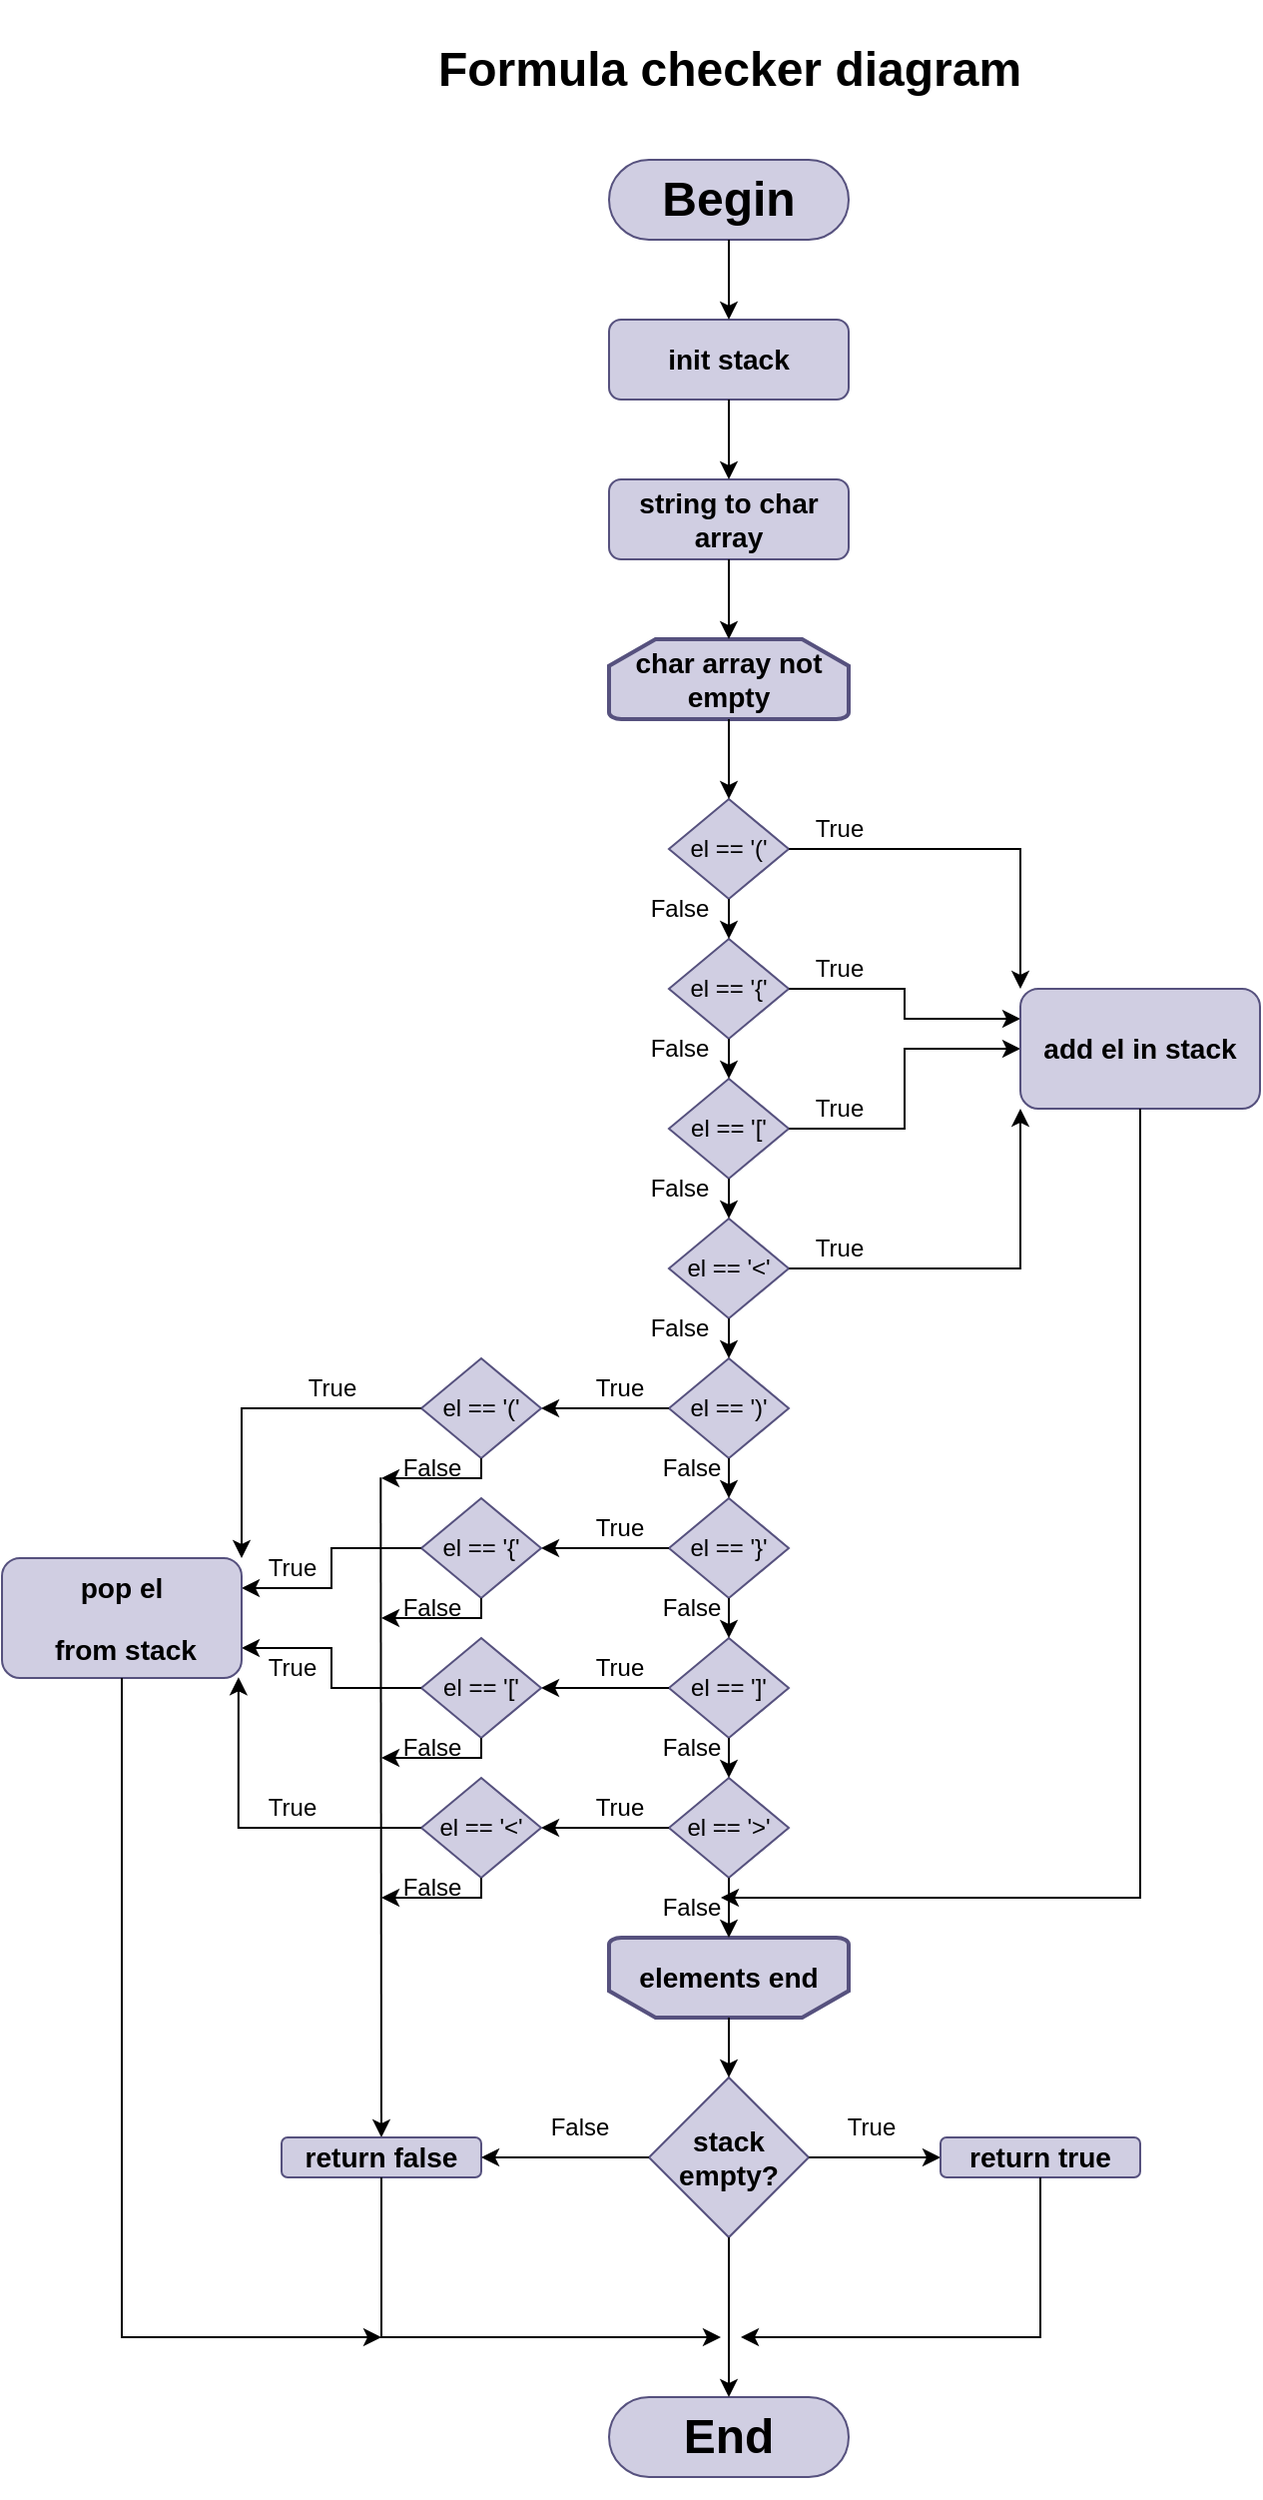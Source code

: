 <mxfile version="24.0.4" type="device">
  <diagram id="23iRSUPoRavnBvh4doch" name="Page-1">
    <mxGraphModel dx="1434" dy="836" grid="1" gridSize="10" guides="1" tooltips="1" connect="1" arrows="1" fold="1" page="1" pageScale="1" pageWidth="827" pageHeight="1169" math="0" shadow="0">
      <root>
        <mxCell id="0" />
        <mxCell id="1" parent="0" />
        <mxCell id="_t8i46wOCVmMyf0LaflK-1" value="&lt;h1&gt;Begin&lt;/h1&gt;" style="rounded=1;whiteSpace=wrap;html=1;fillColor=#d0cee2;strokeColor=#56517e;arcSize=50;" parent="1" vertex="1">
          <mxGeometry x="354" y="80" width="120" height="40" as="geometry" />
        </mxCell>
        <mxCell id="_t8i46wOCVmMyf0LaflK-2" value="&lt;h3&gt;init stack&lt;/h3&gt;" style="rounded=1;whiteSpace=wrap;html=1;fillColor=#d0cee2;strokeColor=#56517e;" parent="1" vertex="1">
          <mxGeometry x="354" y="160" width="120" height="40" as="geometry" />
        </mxCell>
        <mxCell id="_t8i46wOCVmMyf0LaflK-3" value="&lt;h3&gt;char array not empty&lt;/h3&gt;" style="strokeWidth=2;html=1;shape=mxgraph.flowchart.loop_limit;whiteSpace=wrap;fillColor=#d0cee2;strokeColor=#56517e;" parent="1" vertex="1">
          <mxGeometry x="354" y="320" width="120" height="40" as="geometry" />
        </mxCell>
        <mxCell id="_t8i46wOCVmMyf0LaflK-4" value="&lt;h3&gt;elements end&lt;/h3&gt;" style="strokeWidth=2;html=1;shape=mxgraph.flowchart.loop_limit;whiteSpace=wrap;direction=west;flipH=0;flipV=0;fillColor=#d0cee2;strokeColor=#56517e;" parent="1" vertex="1">
          <mxGeometry x="354" y="970" width="120" height="40" as="geometry" />
        </mxCell>
        <mxCell id="_t8i46wOCVmMyf0LaflK-5" value="&lt;h3&gt;string to char array&lt;/h3&gt;" style="rounded=1;whiteSpace=wrap;html=1;fillColor=#d0cee2;strokeColor=#56517e;" parent="1" vertex="1">
          <mxGeometry x="354" y="240" width="120" height="40" as="geometry" />
        </mxCell>
        <mxCell id="_t8i46wOCVmMyf0LaflK-6" value="&lt;h1&gt;End&lt;/h1&gt;" style="rounded=1;whiteSpace=wrap;html=1;fillColor=#d0cee2;strokeColor=#56517e;arcSize=50;" parent="1" vertex="1">
          <mxGeometry x="354" y="1200" width="120" height="40" as="geometry" />
        </mxCell>
        <mxCell id="_t8i46wOCVmMyf0LaflK-7" value="el == &#39;(&#39;" style="rhombus;whiteSpace=wrap;html=1;fillColor=#d0cee2;strokeColor=#56517e;" parent="1" vertex="1">
          <mxGeometry x="384" y="400" width="60" height="50" as="geometry" />
        </mxCell>
        <mxCell id="_t8i46wOCVmMyf0LaflK-8" value="el == &#39;{&#39;" style="rhombus;whiteSpace=wrap;html=1;fillColor=#d0cee2;strokeColor=#56517e;" parent="1" vertex="1">
          <mxGeometry x="384" y="470" width="60" height="50" as="geometry" />
        </mxCell>
        <mxCell id="_t8i46wOCVmMyf0LaflK-9" value="el == &#39;[&#39;" style="rhombus;whiteSpace=wrap;html=1;fillColor=#d0cee2;strokeColor=#56517e;" parent="1" vertex="1">
          <mxGeometry x="384" y="540" width="60" height="50" as="geometry" />
        </mxCell>
        <mxCell id="_t8i46wOCVmMyf0LaflK-10" value="el == &#39;&amp;lt;&#39;" style="rhombus;whiteSpace=wrap;html=1;fillColor=#d0cee2;strokeColor=#56517e;" parent="1" vertex="1">
          <mxGeometry x="384" y="610" width="60" height="50" as="geometry" />
        </mxCell>
        <mxCell id="_t8i46wOCVmMyf0LaflK-11" value="el == &#39;)&#39;" style="rhombus;whiteSpace=wrap;html=1;fillColor=#d0cee2;strokeColor=#56517e;" parent="1" vertex="1">
          <mxGeometry x="384" y="680" width="60" height="50" as="geometry" />
        </mxCell>
        <mxCell id="_t8i46wOCVmMyf0LaflK-12" value="el == &#39;}&#39;" style="rhombus;whiteSpace=wrap;html=1;fillColor=#d0cee2;strokeColor=#56517e;" parent="1" vertex="1">
          <mxGeometry x="384" y="750" width="60" height="50" as="geometry" />
        </mxCell>
        <mxCell id="_t8i46wOCVmMyf0LaflK-13" value="el == &#39;]&#39;" style="rhombus;whiteSpace=wrap;html=1;fillColor=#d0cee2;strokeColor=#56517e;" parent="1" vertex="1">
          <mxGeometry x="384" y="820" width="60" height="50" as="geometry" />
        </mxCell>
        <mxCell id="_t8i46wOCVmMyf0LaflK-14" value="el == &#39;&amp;gt;&#39;" style="rhombus;whiteSpace=wrap;html=1;fillColor=#d0cee2;strokeColor=#56517e;" parent="1" vertex="1">
          <mxGeometry x="384" y="890" width="60" height="50" as="geometry" />
        </mxCell>
        <mxCell id="_t8i46wOCVmMyf0LaflK-15" value="" style="endArrow=classic;html=1;rounded=0;exitX=0.5;exitY=1;exitDx=0;exitDy=0;entryX=0.5;entryY=0;entryDx=0;entryDy=0;" parent="1" source="_t8i46wOCVmMyf0LaflK-7" target="_t8i46wOCVmMyf0LaflK-8" edge="1">
          <mxGeometry width="50" height="50" relative="1" as="geometry">
            <mxPoint x="420" y="570" as="sourcePoint" />
            <mxPoint x="470" y="520" as="targetPoint" />
          </mxGeometry>
        </mxCell>
        <mxCell id="_t8i46wOCVmMyf0LaflK-16" value="" style="endArrow=classic;html=1;rounded=0;exitX=0.5;exitY=1;exitDx=0;exitDy=0;entryX=0.5;entryY=0;entryDx=0;entryDy=0;" parent="1" source="_t8i46wOCVmMyf0LaflK-8" target="_t8i46wOCVmMyf0LaflK-9" edge="1">
          <mxGeometry width="50" height="50" relative="1" as="geometry">
            <mxPoint x="420" y="570" as="sourcePoint" />
            <mxPoint x="470" y="520" as="targetPoint" />
          </mxGeometry>
        </mxCell>
        <mxCell id="_t8i46wOCVmMyf0LaflK-17" value="" style="endArrow=classic;html=1;rounded=0;exitX=0.5;exitY=1;exitDx=0;exitDy=0;" parent="1" source="_t8i46wOCVmMyf0LaflK-9" target="_t8i46wOCVmMyf0LaflK-10" edge="1">
          <mxGeometry width="50" height="50" relative="1" as="geometry">
            <mxPoint x="420" y="570" as="sourcePoint" />
            <mxPoint x="470" y="520" as="targetPoint" />
          </mxGeometry>
        </mxCell>
        <mxCell id="_t8i46wOCVmMyf0LaflK-20" value="" style="endArrow=classic;html=1;rounded=0;exitX=0.5;exitY=1;exitDx=0;exitDy=0;entryX=0.5;entryY=0;entryDx=0;entryDy=0;" parent="1" source="_t8i46wOCVmMyf0LaflK-10" target="_t8i46wOCVmMyf0LaflK-11" edge="1">
          <mxGeometry width="50" height="50" relative="1" as="geometry">
            <mxPoint x="420" y="660" as="sourcePoint" />
            <mxPoint x="470" y="610" as="targetPoint" />
          </mxGeometry>
        </mxCell>
        <mxCell id="_t8i46wOCVmMyf0LaflK-21" value="" style="endArrow=classic;html=1;rounded=0;exitX=0.5;exitY=1;exitDx=0;exitDy=0;entryX=0.5;entryY=0;entryDx=0;entryDy=0;" parent="1" source="_t8i46wOCVmMyf0LaflK-11" target="_t8i46wOCVmMyf0LaflK-12" edge="1">
          <mxGeometry width="50" height="50" relative="1" as="geometry">
            <mxPoint x="420" y="660" as="sourcePoint" />
            <mxPoint x="470" y="610" as="targetPoint" />
          </mxGeometry>
        </mxCell>
        <mxCell id="_t8i46wOCVmMyf0LaflK-22" value="" style="endArrow=classic;html=1;rounded=0;exitX=0.5;exitY=1;exitDx=0;exitDy=0;entryX=0.5;entryY=0;entryDx=0;entryDy=0;" parent="1" source="_t8i46wOCVmMyf0LaflK-12" target="_t8i46wOCVmMyf0LaflK-13" edge="1">
          <mxGeometry width="50" height="50" relative="1" as="geometry">
            <mxPoint x="420" y="660" as="sourcePoint" />
            <mxPoint x="470" y="610" as="targetPoint" />
          </mxGeometry>
        </mxCell>
        <mxCell id="_t8i46wOCVmMyf0LaflK-23" value="" style="endArrow=classic;html=1;rounded=0;exitX=0.5;exitY=1;exitDx=0;exitDy=0;" parent="1" source="_t8i46wOCVmMyf0LaflK-13" target="_t8i46wOCVmMyf0LaflK-14" edge="1">
          <mxGeometry width="50" height="50" relative="1" as="geometry">
            <mxPoint x="420" y="900" as="sourcePoint" />
            <mxPoint x="470" y="850" as="targetPoint" />
          </mxGeometry>
        </mxCell>
        <mxCell id="_t8i46wOCVmMyf0LaflK-24" value="" style="endArrow=classic;html=1;rounded=0;exitX=0.5;exitY=1;exitDx=0;exitDy=0;exitPerimeter=0;" parent="1" source="_t8i46wOCVmMyf0LaflK-3" target="_t8i46wOCVmMyf0LaflK-7" edge="1">
          <mxGeometry width="50" height="50" relative="1" as="geometry">
            <mxPoint x="400" y="550" as="sourcePoint" />
            <mxPoint x="450" y="500" as="targetPoint" />
          </mxGeometry>
        </mxCell>
        <mxCell id="_t8i46wOCVmMyf0LaflK-25" value="" style="endArrow=classic;html=1;rounded=0;exitX=1;exitY=0.5;exitDx=0;exitDy=0;entryX=0;entryY=0;entryDx=0;entryDy=0;edgeStyle=orthogonalEdgeStyle;" parent="1" source="_t8i46wOCVmMyf0LaflK-7" target="_t8i46wOCVmMyf0LaflK-37" edge="1">
          <mxGeometry width="50" height="50" relative="1" as="geometry">
            <mxPoint x="400" y="550" as="sourcePoint" />
            <mxPoint x="520" y="425" as="targetPoint" />
          </mxGeometry>
        </mxCell>
        <mxCell id="_t8i46wOCVmMyf0LaflK-26" value="" style="endArrow=classic;html=1;rounded=0;exitX=1;exitY=0.5;exitDx=0;exitDy=0;entryX=0;entryY=0.25;entryDx=0;entryDy=0;edgeStyle=orthogonalEdgeStyle;" parent="1" source="_t8i46wOCVmMyf0LaflK-8" target="_t8i46wOCVmMyf0LaflK-37" edge="1">
          <mxGeometry width="50" height="50" relative="1" as="geometry">
            <mxPoint x="454" y="435" as="sourcePoint" />
            <mxPoint x="520" y="495" as="targetPoint" />
          </mxGeometry>
        </mxCell>
        <mxCell id="_t8i46wOCVmMyf0LaflK-27" value="" style="endArrow=classic;html=1;rounded=0;exitX=1;exitY=0.5;exitDx=0;exitDy=0;edgeStyle=orthogonalEdgeStyle;" parent="1" source="_t8i46wOCVmMyf0LaflK-9" target="_t8i46wOCVmMyf0LaflK-37" edge="1">
          <mxGeometry width="50" height="50" relative="1" as="geometry">
            <mxPoint x="454" y="505" as="sourcePoint" />
            <mxPoint x="520" y="565" as="targetPoint" />
          </mxGeometry>
        </mxCell>
        <mxCell id="_t8i46wOCVmMyf0LaflK-28" value="" style="endArrow=classic;html=1;rounded=0;exitX=1;exitY=0.5;exitDx=0;exitDy=0;entryX=0;entryY=1;entryDx=0;entryDy=0;edgeStyle=orthogonalEdgeStyle;" parent="1" source="_t8i46wOCVmMyf0LaflK-10" target="_t8i46wOCVmMyf0LaflK-37" edge="1">
          <mxGeometry width="50" height="50" relative="1" as="geometry">
            <mxPoint x="454" y="575" as="sourcePoint" />
            <mxPoint x="520" y="635" as="targetPoint" />
          </mxGeometry>
        </mxCell>
        <mxCell id="_t8i46wOCVmMyf0LaflK-29" value="False" style="text;html=1;align=center;verticalAlign=middle;resizable=0;points=[];autosize=1;strokeColor=none;fillColor=none;" parent="1" vertex="1">
          <mxGeometry x="364" y="440" width="50" height="30" as="geometry" />
        </mxCell>
        <mxCell id="_t8i46wOCVmMyf0LaflK-30" value="True" style="text;html=1;align=center;verticalAlign=middle;resizable=0;points=[];autosize=1;strokeColor=none;fillColor=none;" parent="1" vertex="1">
          <mxGeometry x="444" y="400" width="50" height="30" as="geometry" />
        </mxCell>
        <mxCell id="_t8i46wOCVmMyf0LaflK-31" value="True" style="text;html=1;align=center;verticalAlign=middle;resizable=0;points=[];autosize=1;strokeColor=none;fillColor=none;" parent="1" vertex="1">
          <mxGeometry x="444" y="470" width="50" height="30" as="geometry" />
        </mxCell>
        <mxCell id="_t8i46wOCVmMyf0LaflK-32" value="True" style="text;html=1;align=center;verticalAlign=middle;resizable=0;points=[];autosize=1;strokeColor=none;fillColor=none;" parent="1" vertex="1">
          <mxGeometry x="444" y="540" width="50" height="30" as="geometry" />
        </mxCell>
        <mxCell id="_t8i46wOCVmMyf0LaflK-33" value="True" style="text;html=1;align=center;verticalAlign=middle;resizable=0;points=[];autosize=1;strokeColor=none;fillColor=none;" parent="1" vertex="1">
          <mxGeometry x="444" y="610" width="50" height="30" as="geometry" />
        </mxCell>
        <mxCell id="_t8i46wOCVmMyf0LaflK-34" value="False" style="text;html=1;align=center;verticalAlign=middle;resizable=0;points=[];autosize=1;strokeColor=none;fillColor=none;" parent="1" vertex="1">
          <mxGeometry x="364" y="510" width="50" height="30" as="geometry" />
        </mxCell>
        <mxCell id="_t8i46wOCVmMyf0LaflK-35" value="False" style="text;html=1;align=center;verticalAlign=middle;resizable=0;points=[];autosize=1;strokeColor=none;fillColor=none;" parent="1" vertex="1">
          <mxGeometry x="364" y="580" width="50" height="30" as="geometry" />
        </mxCell>
        <mxCell id="_t8i46wOCVmMyf0LaflK-36" value="False" style="text;html=1;align=center;verticalAlign=middle;resizable=0;points=[];autosize=1;strokeColor=none;fillColor=none;" parent="1" vertex="1">
          <mxGeometry x="364" y="650" width="50" height="30" as="geometry" />
        </mxCell>
        <mxCell id="_t8i46wOCVmMyf0LaflK-37" value="&lt;h3&gt;add el in stack&lt;/h3&gt;" style="rounded=1;whiteSpace=wrap;html=1;fillColor=#d0cee2;strokeColor=#56517e;" parent="1" vertex="1">
          <mxGeometry x="560" y="495" width="120" height="60" as="geometry" />
        </mxCell>
        <mxCell id="_t8i46wOCVmMyf0LaflK-38" value="" style="endArrow=classic;html=1;rounded=0;exitX=0.5;exitY=1;exitDx=0;exitDy=0;" parent="1" source="_t8i46wOCVmMyf0LaflK-37" edge="1">
          <mxGeometry width="50" height="50" relative="1" as="geometry">
            <mxPoint x="400" y="820" as="sourcePoint" />
            <mxPoint x="410" y="950" as="targetPoint" />
            <Array as="points">
              <mxPoint x="620" y="950" />
            </Array>
          </mxGeometry>
        </mxCell>
        <mxCell id="_t8i46wOCVmMyf0LaflK-39" value="False" style="text;html=1;align=center;verticalAlign=middle;resizable=0;points=[];autosize=1;strokeColor=none;fillColor=none;" parent="1" vertex="1">
          <mxGeometry x="370" y="720" width="50" height="30" as="geometry" />
        </mxCell>
        <mxCell id="_t8i46wOCVmMyf0LaflK-40" value="False" style="text;html=1;align=center;verticalAlign=middle;resizable=0;points=[];autosize=1;strokeColor=none;fillColor=none;" parent="1" vertex="1">
          <mxGeometry x="370" y="790" width="50" height="30" as="geometry" />
        </mxCell>
        <mxCell id="_t8i46wOCVmMyf0LaflK-41" value="False" style="text;html=1;align=center;verticalAlign=middle;resizable=0;points=[];autosize=1;strokeColor=none;fillColor=none;" parent="1" vertex="1">
          <mxGeometry x="370" y="860" width="50" height="30" as="geometry" />
        </mxCell>
        <mxCell id="_t8i46wOCVmMyf0LaflK-42" value="False" style="text;html=1;align=center;verticalAlign=middle;resizable=0;points=[];autosize=1;strokeColor=none;fillColor=none;" parent="1" vertex="1">
          <mxGeometry x="370" y="940" width="50" height="30" as="geometry" />
        </mxCell>
        <mxCell id="_t8i46wOCVmMyf0LaflK-43" value="" style="endArrow=classic;html=1;rounded=0;entryX=0.5;entryY=1;entryDx=0;entryDy=0;entryPerimeter=0;" parent="1" source="_t8i46wOCVmMyf0LaflK-14" target="_t8i46wOCVmMyf0LaflK-4" edge="1">
          <mxGeometry width="50" height="50" relative="1" as="geometry">
            <mxPoint x="530" y="920" as="sourcePoint" />
            <mxPoint x="450" y="910" as="targetPoint" />
          </mxGeometry>
        </mxCell>
        <mxCell id="_t8i46wOCVmMyf0LaflK-46" value="" style="endArrow=classic;html=1;rounded=0;exitX=0.5;exitY=1;exitDx=0;exitDy=0;entryX=0.5;entryY=0;entryDx=0;entryDy=0;entryPerimeter=0;" parent="1" source="_t8i46wOCVmMyf0LaflK-5" target="_t8i46wOCVmMyf0LaflK-3" edge="1">
          <mxGeometry width="50" height="50" relative="1" as="geometry">
            <mxPoint x="370" y="360" as="sourcePoint" />
            <mxPoint x="420" y="310" as="targetPoint" />
          </mxGeometry>
        </mxCell>
        <mxCell id="_t8i46wOCVmMyf0LaflK-47" value="" style="endArrow=classic;html=1;rounded=0;exitX=0.5;exitY=1;exitDx=0;exitDy=0;" parent="1" source="_t8i46wOCVmMyf0LaflK-2" edge="1">
          <mxGeometry width="50" height="50" relative="1" as="geometry">
            <mxPoint x="370" y="360" as="sourcePoint" />
            <mxPoint x="414" y="240" as="targetPoint" />
          </mxGeometry>
        </mxCell>
        <mxCell id="_t8i46wOCVmMyf0LaflK-48" value="" style="endArrow=classic;html=1;rounded=0;exitX=0.5;exitY=1;exitDx=0;exitDy=0;entryX=0.5;entryY=0;entryDx=0;entryDy=0;" parent="1" source="_t8i46wOCVmMyf0LaflK-1" target="_t8i46wOCVmMyf0LaflK-2" edge="1">
          <mxGeometry width="50" height="50" relative="1" as="geometry">
            <mxPoint x="370" y="360" as="sourcePoint" />
            <mxPoint x="420" y="310" as="targetPoint" />
          </mxGeometry>
        </mxCell>
        <mxCell id="_t8i46wOCVmMyf0LaflK-49" value="" style="endArrow=classic;html=1;rounded=0;exitX=0;exitY=0.5;exitDx=0;exitDy=0;" parent="1" source="_t8i46wOCVmMyf0LaflK-11" edge="1">
          <mxGeometry width="50" height="50" relative="1" as="geometry">
            <mxPoint x="370" y="780" as="sourcePoint" />
            <mxPoint x="320" y="705" as="targetPoint" />
          </mxGeometry>
        </mxCell>
        <mxCell id="_t8i46wOCVmMyf0LaflK-50" value="" style="endArrow=classic;html=1;rounded=0;exitX=0;exitY=0.5;exitDx=0;exitDy=0;" parent="1" source="_t8i46wOCVmMyf0LaflK-12" edge="1">
          <mxGeometry width="50" height="50" relative="1" as="geometry">
            <mxPoint x="394" y="715" as="sourcePoint" />
            <mxPoint x="320" y="775" as="targetPoint" />
          </mxGeometry>
        </mxCell>
        <mxCell id="_t8i46wOCVmMyf0LaflK-51" value="" style="endArrow=classic;html=1;rounded=0;exitX=0;exitY=0.5;exitDx=0;exitDy=0;" parent="1" source="_t8i46wOCVmMyf0LaflK-13" edge="1">
          <mxGeometry width="50" height="50" relative="1" as="geometry">
            <mxPoint x="394" y="785" as="sourcePoint" />
            <mxPoint x="320" y="845" as="targetPoint" />
          </mxGeometry>
        </mxCell>
        <mxCell id="_t8i46wOCVmMyf0LaflK-52" value="" style="endArrow=classic;html=1;rounded=0;exitX=0;exitY=0.5;exitDx=0;exitDy=0;" parent="1" source="_t8i46wOCVmMyf0LaflK-14" edge="1">
          <mxGeometry width="50" height="50" relative="1" as="geometry">
            <mxPoint x="394" y="855" as="sourcePoint" />
            <mxPoint x="320" y="915" as="targetPoint" />
          </mxGeometry>
        </mxCell>
        <mxCell id="_t8i46wOCVmMyf0LaflK-53" value="True" style="text;html=1;align=center;verticalAlign=middle;resizable=0;points=[];autosize=1;strokeColor=none;fillColor=none;" parent="1" vertex="1">
          <mxGeometry x="334" y="680" width="50" height="30" as="geometry" />
        </mxCell>
        <mxCell id="_t8i46wOCVmMyf0LaflK-54" value="True" style="text;html=1;align=center;verticalAlign=middle;resizable=0;points=[];autosize=1;strokeColor=none;fillColor=none;" parent="1" vertex="1">
          <mxGeometry x="334" y="750" width="50" height="30" as="geometry" />
        </mxCell>
        <mxCell id="_t8i46wOCVmMyf0LaflK-55" value="True" style="text;html=1;align=center;verticalAlign=middle;resizable=0;points=[];autosize=1;strokeColor=none;fillColor=none;" parent="1" vertex="1">
          <mxGeometry x="334" y="820" width="50" height="30" as="geometry" />
        </mxCell>
        <mxCell id="_t8i46wOCVmMyf0LaflK-56" value="True" style="text;html=1;align=center;verticalAlign=middle;resizable=0;points=[];autosize=1;strokeColor=none;fillColor=none;" parent="1" vertex="1">
          <mxGeometry x="334" y="890" width="50" height="30" as="geometry" />
        </mxCell>
        <mxCell id="_t8i46wOCVmMyf0LaflK-57" value="el == &#39;(&#39;" style="rhombus;whiteSpace=wrap;html=1;fillColor=#d0cee2;strokeColor=#56517e;" parent="1" vertex="1">
          <mxGeometry x="260" y="680" width="60" height="50" as="geometry" />
        </mxCell>
        <mxCell id="_t8i46wOCVmMyf0LaflK-58" value="el == &#39;{&#39;" style="rhombus;whiteSpace=wrap;html=1;fillColor=#d0cee2;strokeColor=#56517e;" parent="1" vertex="1">
          <mxGeometry x="260" y="750" width="60" height="50" as="geometry" />
        </mxCell>
        <mxCell id="_t8i46wOCVmMyf0LaflK-59" value="el == &#39;[&#39;" style="rhombus;whiteSpace=wrap;html=1;fillColor=#d0cee2;strokeColor=#56517e;" parent="1" vertex="1">
          <mxGeometry x="260" y="820" width="60" height="50" as="geometry" />
        </mxCell>
        <mxCell id="_t8i46wOCVmMyf0LaflK-60" value="el == &#39;&amp;lt;&#39;" style="rhombus;whiteSpace=wrap;html=1;fillColor=#d0cee2;strokeColor=#56517e;" parent="1" vertex="1">
          <mxGeometry x="260" y="890" width="60" height="50" as="geometry" />
        </mxCell>
        <mxCell id="_t8i46wOCVmMyf0LaflK-61" value="" style="endArrow=classic;html=1;rounded=0;exitX=0.5;exitY=1;exitDx=0;exitDy=0;" parent="1" source="_t8i46wOCVmMyf0LaflK-57" edge="1">
          <mxGeometry width="50" height="50" relative="1" as="geometry">
            <mxPoint x="360" y="840" as="sourcePoint" />
            <mxPoint x="240" y="740" as="targetPoint" />
            <Array as="points">
              <mxPoint x="290" y="740" />
            </Array>
          </mxGeometry>
        </mxCell>
        <mxCell id="_t8i46wOCVmMyf0LaflK-62" value="False" style="text;html=1;align=center;verticalAlign=middle;resizable=0;points=[];autosize=1;strokeColor=none;fillColor=none;" parent="1" vertex="1">
          <mxGeometry x="240" y="720" width="50" height="30" as="geometry" />
        </mxCell>
        <mxCell id="_t8i46wOCVmMyf0LaflK-63" value="" style="endArrow=classic;html=1;rounded=0;exitX=0.5;exitY=1;exitDx=0;exitDy=0;" parent="1" edge="1">
          <mxGeometry width="50" height="50" relative="1" as="geometry">
            <mxPoint x="290" y="800" as="sourcePoint" />
            <mxPoint x="240" y="810" as="targetPoint" />
            <Array as="points">
              <mxPoint x="290" y="810" />
            </Array>
          </mxGeometry>
        </mxCell>
        <mxCell id="_t8i46wOCVmMyf0LaflK-64" value="" style="endArrow=classic;html=1;rounded=0;exitX=0.5;exitY=1;exitDx=0;exitDy=0;" parent="1" edge="1">
          <mxGeometry width="50" height="50" relative="1" as="geometry">
            <mxPoint x="290" y="870" as="sourcePoint" />
            <mxPoint x="240" y="880" as="targetPoint" />
            <Array as="points">
              <mxPoint x="290" y="880" />
            </Array>
          </mxGeometry>
        </mxCell>
        <mxCell id="_t8i46wOCVmMyf0LaflK-65" value="" style="endArrow=classic;html=1;rounded=0;exitX=0.5;exitY=1;exitDx=0;exitDy=0;" parent="1" edge="1">
          <mxGeometry width="50" height="50" relative="1" as="geometry">
            <mxPoint x="290" y="940" as="sourcePoint" />
            <mxPoint x="240" y="950" as="targetPoint" />
            <Array as="points">
              <mxPoint x="290" y="950" />
            </Array>
          </mxGeometry>
        </mxCell>
        <mxCell id="_t8i46wOCVmMyf0LaflK-66" value="" style="endArrow=classic;html=1;rounded=0;exitX=-0.007;exitY=0.656;exitDx=0;exitDy=0;exitPerimeter=0;entryX=0.5;entryY=0;entryDx=0;entryDy=0;" parent="1" source="_t8i46wOCVmMyf0LaflK-62" target="_t8i46wOCVmMyf0LaflK-67" edge="1">
          <mxGeometry width="50" height="50" relative="1" as="geometry">
            <mxPoint x="290" y="840" as="sourcePoint" />
            <mxPoint x="240" y="980" as="targetPoint" />
          </mxGeometry>
        </mxCell>
        <mxCell id="_t8i46wOCVmMyf0LaflK-67" value="&lt;h3&gt;return false&lt;/h3&gt;" style="rounded=1;whiteSpace=wrap;html=1;fillColor=#d0cee2;strokeColor=#56517e;" parent="1" vertex="1">
          <mxGeometry x="190" y="1070" width="100" height="20" as="geometry" />
        </mxCell>
        <mxCell id="_t8i46wOCVmMyf0LaflK-69" value="" style="endArrow=classic;html=1;rounded=0;exitX=0.5;exitY=1;exitDx=0;exitDy=0;" parent="1" source="_t8i46wOCVmMyf0LaflK-67" edge="1">
          <mxGeometry width="50" height="50" relative="1" as="geometry">
            <mxPoint x="400" y="820" as="sourcePoint" />
            <mxPoint x="410" y="1170" as="targetPoint" />
            <Array as="points">
              <mxPoint x="240" y="1170" />
            </Array>
          </mxGeometry>
        </mxCell>
        <mxCell id="_t8i46wOCVmMyf0LaflK-71" value="&lt;h3&gt;stack empty?&lt;/h3&gt;" style="rhombus;whiteSpace=wrap;html=1;fillColor=#d0cee2;strokeColor=#56517e;" parent="1" vertex="1">
          <mxGeometry x="374" y="1040" width="80" height="80" as="geometry" />
        </mxCell>
        <mxCell id="_t8i46wOCVmMyf0LaflK-72" value="" style="endArrow=classic;html=1;rounded=0;exitX=0.5;exitY=0;exitDx=0;exitDy=0;exitPerimeter=0;entryX=0.5;entryY=0;entryDx=0;entryDy=0;" parent="1" source="_t8i46wOCVmMyf0LaflK-4" target="_t8i46wOCVmMyf0LaflK-71" edge="1">
          <mxGeometry width="50" height="50" relative="1" as="geometry">
            <mxPoint x="360" y="1090" as="sourcePoint" />
            <mxPoint x="410" y="1040" as="targetPoint" />
          </mxGeometry>
        </mxCell>
        <mxCell id="_t8i46wOCVmMyf0LaflK-73" value="" style="endArrow=classic;html=1;rounded=0;exitX=0;exitY=0.5;exitDx=0;exitDy=0;entryX=1;entryY=0.5;entryDx=0;entryDy=0;" parent="1" source="_t8i46wOCVmMyf0LaflK-71" target="_t8i46wOCVmMyf0LaflK-67" edge="1">
          <mxGeometry width="50" height="50" relative="1" as="geometry">
            <mxPoint x="333.43" y="1080" as="sourcePoint" />
            <mxPoint x="333.43" y="1270" as="targetPoint" />
          </mxGeometry>
        </mxCell>
        <mxCell id="_t8i46wOCVmMyf0LaflK-74" value="" style="endArrow=classic;html=1;rounded=0;exitX=1;exitY=0.5;exitDx=0;exitDy=0;" parent="1" source="_t8i46wOCVmMyf0LaflK-71" edge="1">
          <mxGeometry width="50" height="50" relative="1" as="geometry">
            <mxPoint x="370" y="1140" as="sourcePoint" />
            <mxPoint x="520" y="1080" as="targetPoint" />
          </mxGeometry>
        </mxCell>
        <mxCell id="_t8i46wOCVmMyf0LaflK-75" value="False" style="text;html=1;align=center;verticalAlign=middle;resizable=0;points=[];autosize=1;strokeColor=none;fillColor=none;" parent="1" vertex="1">
          <mxGeometry x="314" y="1050" width="50" height="30" as="geometry" />
        </mxCell>
        <mxCell id="_t8i46wOCVmMyf0LaflK-76" value="True" style="text;html=1;align=center;verticalAlign=middle;resizable=0;points=[];autosize=1;strokeColor=none;fillColor=none;" parent="1" vertex="1">
          <mxGeometry x="460" y="1050" width="50" height="30" as="geometry" />
        </mxCell>
        <mxCell id="_t8i46wOCVmMyf0LaflK-77" value="&lt;h3&gt;return true&lt;/h3&gt;" style="rounded=1;whiteSpace=wrap;html=1;fillColor=#d0cee2;strokeColor=#56517e;" parent="1" vertex="1">
          <mxGeometry x="520" y="1070" width="100" height="20" as="geometry" />
        </mxCell>
        <mxCell id="_t8i46wOCVmMyf0LaflK-80" value="" style="endArrow=classic;html=1;rounded=0;exitX=0.5;exitY=1;exitDx=0;exitDy=0;" parent="1" source="_t8i46wOCVmMyf0LaflK-77" edge="1">
          <mxGeometry width="50" height="50" relative="1" as="geometry">
            <mxPoint x="370" y="1190" as="sourcePoint" />
            <mxPoint x="420" y="1170" as="targetPoint" />
            <Array as="points">
              <mxPoint x="570" y="1170" />
            </Array>
          </mxGeometry>
        </mxCell>
        <mxCell id="_t8i46wOCVmMyf0LaflK-81" value="" style="endArrow=classic;html=1;rounded=0;exitX=0.5;exitY=1;exitDx=0;exitDy=0;" parent="1" source="_t8i46wOCVmMyf0LaflK-71" target="_t8i46wOCVmMyf0LaflK-6" edge="1">
          <mxGeometry width="50" height="50" relative="1" as="geometry">
            <mxPoint x="430" y="1120" as="sourcePoint" />
            <mxPoint x="480" y="1070" as="targetPoint" />
          </mxGeometry>
        </mxCell>
        <mxCell id="_t8i46wOCVmMyf0LaflK-82" value="" style="endArrow=classic;html=1;rounded=0;exitX=0;exitY=0.5;exitDx=0;exitDy=0;entryX=1;entryY=0;entryDx=0;entryDy=0;edgeStyle=orthogonalEdgeStyle;" parent="1" source="_t8i46wOCVmMyf0LaflK-57" target="_t8i46wOCVmMyf0LaflK-89" edge="1">
          <mxGeometry width="50" height="50" relative="1" as="geometry">
            <mxPoint x="190" y="730" as="sourcePoint" />
            <mxPoint x="200" y="705" as="targetPoint" />
          </mxGeometry>
        </mxCell>
        <mxCell id="_t8i46wOCVmMyf0LaflK-83" value="False" style="text;html=1;align=center;verticalAlign=middle;resizable=0;points=[];autosize=1;strokeColor=none;fillColor=none;" parent="1" vertex="1">
          <mxGeometry x="240" y="790" width="50" height="30" as="geometry" />
        </mxCell>
        <mxCell id="_t8i46wOCVmMyf0LaflK-84" value="False" style="text;html=1;align=center;verticalAlign=middle;resizable=0;points=[];autosize=1;strokeColor=none;fillColor=none;" parent="1" vertex="1">
          <mxGeometry x="240" y="860" width="50" height="30" as="geometry" />
        </mxCell>
        <mxCell id="_t8i46wOCVmMyf0LaflK-85" value="False" style="text;html=1;align=center;verticalAlign=middle;resizable=0;points=[];autosize=1;strokeColor=none;fillColor=none;" parent="1" vertex="1">
          <mxGeometry x="240" y="930" width="50" height="30" as="geometry" />
        </mxCell>
        <mxCell id="_t8i46wOCVmMyf0LaflK-86" value="" style="endArrow=classic;html=1;rounded=0;exitX=0;exitY=0.5;exitDx=0;exitDy=0;edgeStyle=orthogonalEdgeStyle;entryX=1;entryY=0.25;entryDx=0;entryDy=0;" parent="1" source="_t8i46wOCVmMyf0LaflK-58" target="_t8i46wOCVmMyf0LaflK-89" edge="1">
          <mxGeometry width="50" height="50" relative="1" as="geometry">
            <mxPoint x="270" y="715" as="sourcePoint" />
            <mxPoint x="200" y="775" as="targetPoint" />
          </mxGeometry>
        </mxCell>
        <mxCell id="_t8i46wOCVmMyf0LaflK-87" value="" style="endArrow=classic;html=1;rounded=0;exitX=0;exitY=0.5;exitDx=0;exitDy=0;edgeStyle=orthogonalEdgeStyle;entryX=1;entryY=0.75;entryDx=0;entryDy=0;" parent="1" source="_t8i46wOCVmMyf0LaflK-59" target="_t8i46wOCVmMyf0LaflK-89" edge="1">
          <mxGeometry width="50" height="50" relative="1" as="geometry">
            <mxPoint x="270" y="785" as="sourcePoint" />
            <mxPoint x="200" y="845" as="targetPoint" />
          </mxGeometry>
        </mxCell>
        <mxCell id="_t8i46wOCVmMyf0LaflK-88" value="" style="endArrow=classic;html=1;rounded=0;exitX=0;exitY=0.5;exitDx=0;exitDy=0;entryX=0.987;entryY=0.994;entryDx=0;entryDy=0;entryPerimeter=0;edgeStyle=orthogonalEdgeStyle;" parent="1" source="_t8i46wOCVmMyf0LaflK-60" target="_t8i46wOCVmMyf0LaflK-89" edge="1">
          <mxGeometry width="50" height="50" relative="1" as="geometry">
            <mxPoint x="270" y="855" as="sourcePoint" />
            <mxPoint x="200" y="915" as="targetPoint" />
          </mxGeometry>
        </mxCell>
        <mxCell id="_t8i46wOCVmMyf0LaflK-89" value="&lt;h3&gt;pop el&lt;/h3&gt;&lt;h3&gt;&amp;nbsp;from stack&lt;/h3&gt;" style="rounded=1;whiteSpace=wrap;html=1;fillColor=#d0cee2;strokeColor=#56517e;" parent="1" vertex="1">
          <mxGeometry x="50" y="780" width="120" height="60" as="geometry" />
        </mxCell>
        <mxCell id="_t8i46wOCVmMyf0LaflK-90" value="" style="endArrow=classic;html=1;rounded=0;exitX=0.5;exitY=1;exitDx=0;exitDy=0;" parent="1" source="_t8i46wOCVmMyf0LaflK-89" edge="1">
          <mxGeometry width="50" height="50" relative="1" as="geometry">
            <mxPoint x="260" y="1030" as="sourcePoint" />
            <mxPoint x="240" y="1170" as="targetPoint" />
            <Array as="points">
              <mxPoint x="110" y="1170" />
            </Array>
          </mxGeometry>
        </mxCell>
        <mxCell id="_t8i46wOCVmMyf0LaflK-91" value="True" style="text;html=1;align=center;verticalAlign=middle;resizable=0;points=[];autosize=1;strokeColor=none;fillColor=none;" parent="1" vertex="1">
          <mxGeometry x="190" y="680" width="50" height="30" as="geometry" />
        </mxCell>
        <mxCell id="_t8i46wOCVmMyf0LaflK-92" value="True" style="text;html=1;align=center;verticalAlign=middle;resizable=0;points=[];autosize=1;strokeColor=none;fillColor=none;" parent="1" vertex="1">
          <mxGeometry x="170" y="770" width="50" height="30" as="geometry" />
        </mxCell>
        <mxCell id="_t8i46wOCVmMyf0LaflK-93" value="True" style="text;html=1;align=center;verticalAlign=middle;resizable=0;points=[];autosize=1;strokeColor=none;fillColor=none;" parent="1" vertex="1">
          <mxGeometry x="170" y="820" width="50" height="30" as="geometry" />
        </mxCell>
        <mxCell id="_t8i46wOCVmMyf0LaflK-94" value="True" style="text;html=1;align=center;verticalAlign=middle;resizable=0;points=[];autosize=1;strokeColor=none;fillColor=none;" parent="1" vertex="1">
          <mxGeometry x="170" y="890" width="50" height="30" as="geometry" />
        </mxCell>
        <mxCell id="_t8i46wOCVmMyf0LaflK-95" value="&lt;h1&gt;Formula checker diagram&lt;/h1&gt;" style="text;html=1;align=center;verticalAlign=middle;resizable=0;points=[];autosize=1;strokeColor=none;fillColor=none;" parent="1" vertex="1">
          <mxGeometry x="254" width="320" height="70" as="geometry" />
        </mxCell>
      </root>
    </mxGraphModel>
  </diagram>
</mxfile>
